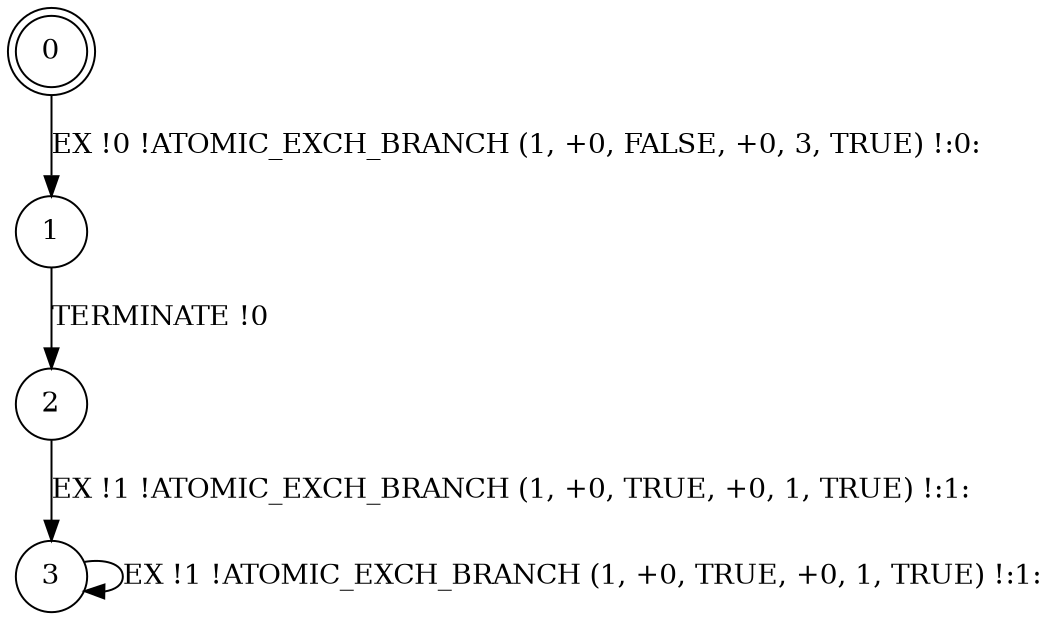 digraph BCG {
size = "7, 10.5";
center = TRUE;
node [shape = circle];
0 [peripheries = 2];
0 -> 1 [label = "EX !0 !ATOMIC_EXCH_BRANCH (1, +0, FALSE, +0, 3, TRUE) !:0:"];
1 -> 2 [label = "TERMINATE !0"];
2 -> 3 [label = "EX !1 !ATOMIC_EXCH_BRANCH (1, +0, TRUE, +0, 1, TRUE) !:1:"];
3 -> 3 [label = "EX !1 !ATOMIC_EXCH_BRANCH (1, +0, TRUE, +0, 1, TRUE) !:1:"];
}
